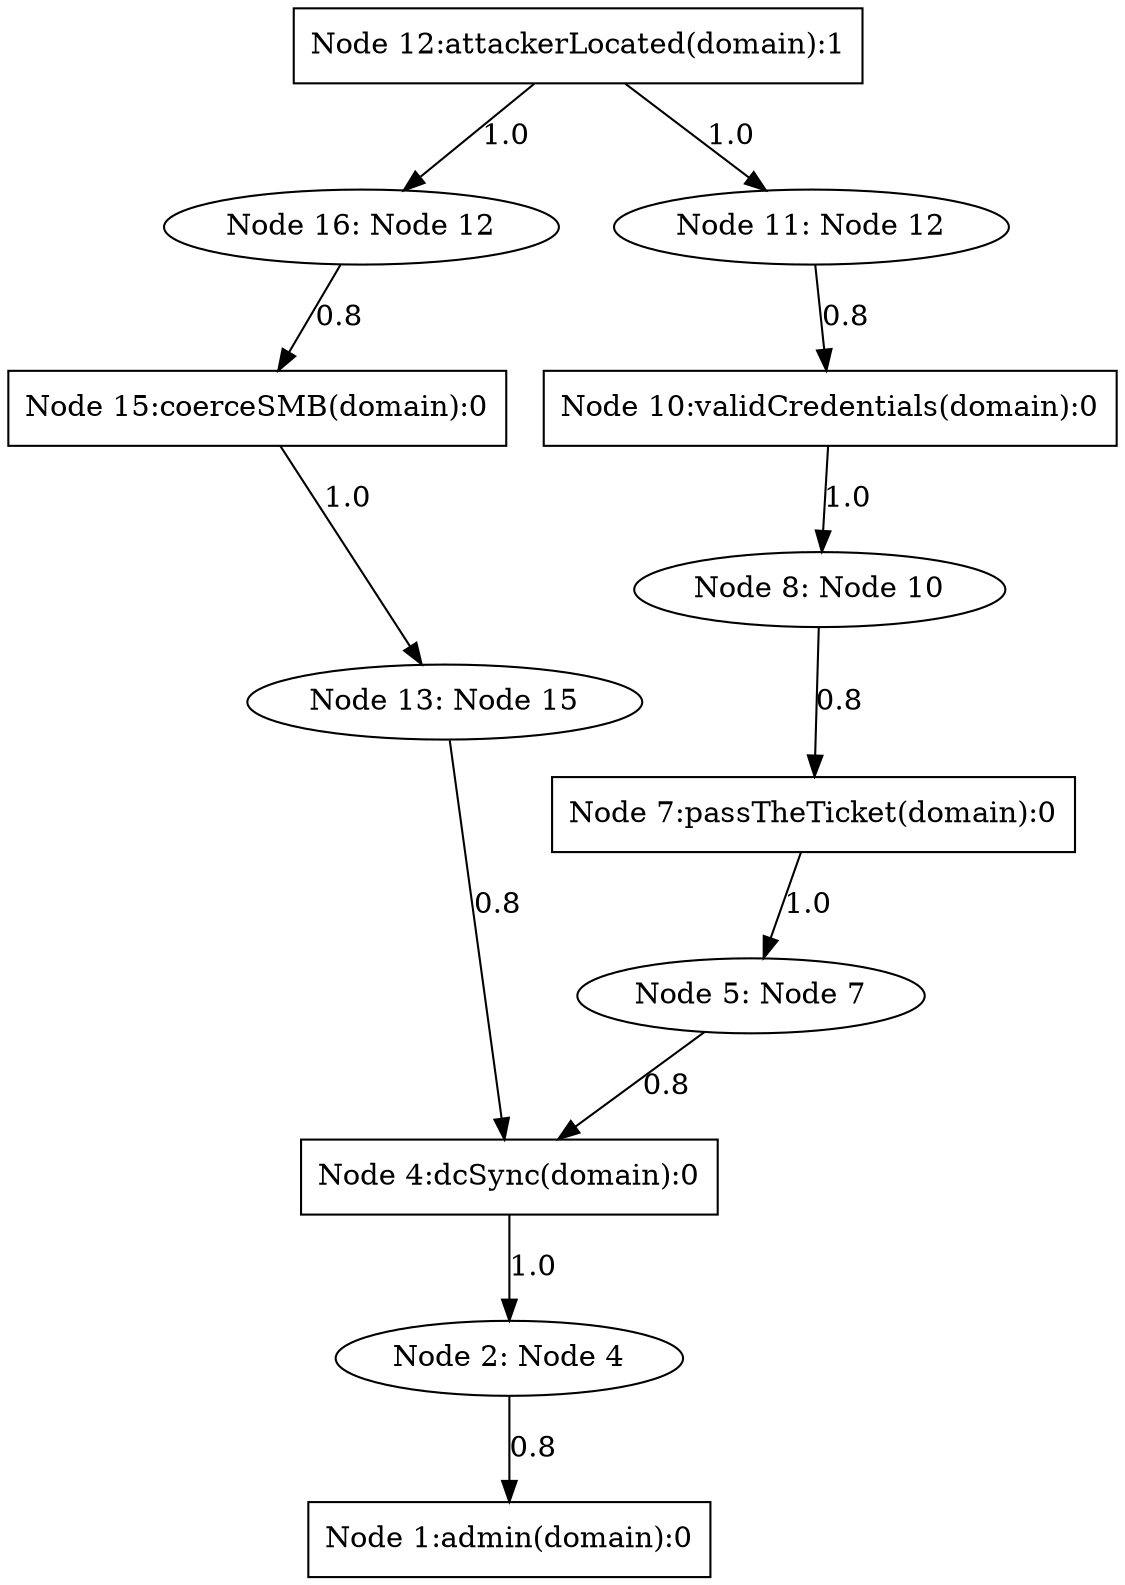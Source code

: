 strict digraph G {
  1 [ label="Node 16: Node 12" shape="ellipse" nodeType="AND" probArray="1.0" ];
  2 [ label="Node 15:coerceSMB(domain):0" shape="box" nodeType="OR" probArray="0.8" ];
  3 [ label="Node 13: Node 15" shape="ellipse" nodeType="AND" probArray="1.0" ];
  4 [ label="Node 12:attackerLocated(domain):1" shape="box" nodeType="AND" probArray="1.0" ];
  5 [ label="Node 11: Node 12" shape="ellipse" nodeType="AND" probArray="1.0" ];
  6 [ label="Node 10:validCredentials(domain):0" shape="box" nodeType="OR" probArray="0.8" ];
  7 [ label="Node 8: Node 10" shape="ellipse" nodeType="AND" probArray="1.0" ];
  8 [ label="Node 7:passTheTicket(domain):0" shape="box" nodeType="OR" probArray="0.8" ];
  9 [ label="Node 5: Node 7" shape="ellipse" nodeType="AND" probArray="1.0" ];
  10 [ label="Node 4:dcSync(domain):0" shape="box" nodeType="OR" probArray="0.8 0.8" ];
  11 [ label="Node 2: Node 4" shape="ellipse" nodeType="AND" probArray="1.0" ];
  12 [ label="Node 1:admin(domain):0" shape="box" nodeType="OR" probArray="0.8" ];
  11 -> 12 [ label="0.8" color="black" ];
  10 -> 11 [ label="1.0" color="black" ];
  9 -> 10 [ label="0.8" color="black" ];
  8 -> 9 [ label="1.0" color="black" ];
  7 -> 8 [ label="0.8" color="black" ];
  6 -> 7 [ label="1.0" color="black" ];
  5 -> 6 [ label="0.8" color="black" ];
  4 -> 5 [ label="1.0" color="black" ];
  4 -> 1 [ label="1.0" color="black" ];
  3 -> 10 [ label="0.8" color="black" ];
  2 -> 3 [ label="1.0" color="black" ];
  1 -> 2 [ label="0.8" color="black" ];
}
